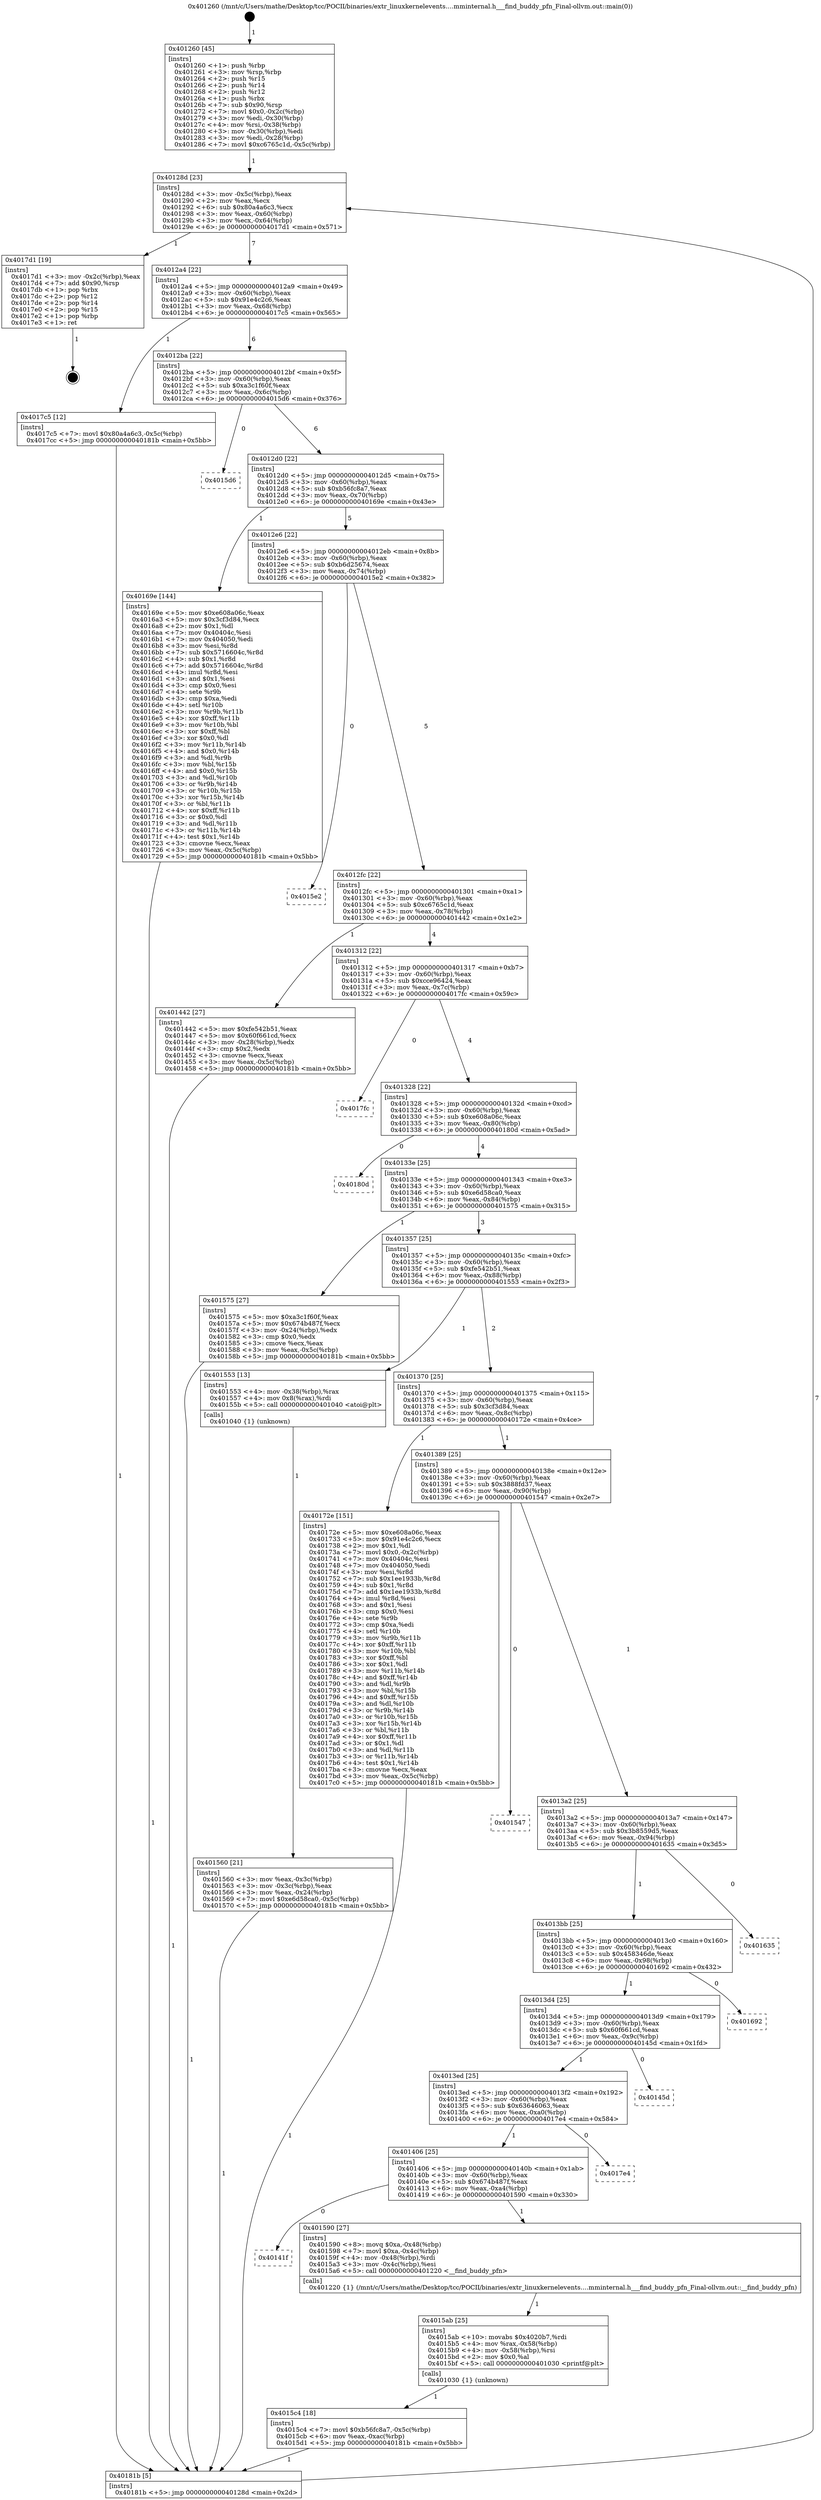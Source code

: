digraph "0x401260" {
  label = "0x401260 (/mnt/c/Users/mathe/Desktop/tcc/POCII/binaries/extr_linuxkernelevents....mminternal.h___find_buddy_pfn_Final-ollvm.out::main(0))"
  labelloc = "t"
  node[shape=record]

  Entry [label="",width=0.3,height=0.3,shape=circle,fillcolor=black,style=filled]
  "0x40128d" [label="{
     0x40128d [23]\l
     | [instrs]\l
     &nbsp;&nbsp;0x40128d \<+3\>: mov -0x5c(%rbp),%eax\l
     &nbsp;&nbsp;0x401290 \<+2\>: mov %eax,%ecx\l
     &nbsp;&nbsp;0x401292 \<+6\>: sub $0x80a4a6c3,%ecx\l
     &nbsp;&nbsp;0x401298 \<+3\>: mov %eax,-0x60(%rbp)\l
     &nbsp;&nbsp;0x40129b \<+3\>: mov %ecx,-0x64(%rbp)\l
     &nbsp;&nbsp;0x40129e \<+6\>: je 00000000004017d1 \<main+0x571\>\l
  }"]
  "0x4017d1" [label="{
     0x4017d1 [19]\l
     | [instrs]\l
     &nbsp;&nbsp;0x4017d1 \<+3\>: mov -0x2c(%rbp),%eax\l
     &nbsp;&nbsp;0x4017d4 \<+7\>: add $0x90,%rsp\l
     &nbsp;&nbsp;0x4017db \<+1\>: pop %rbx\l
     &nbsp;&nbsp;0x4017dc \<+2\>: pop %r12\l
     &nbsp;&nbsp;0x4017de \<+2\>: pop %r14\l
     &nbsp;&nbsp;0x4017e0 \<+2\>: pop %r15\l
     &nbsp;&nbsp;0x4017e2 \<+1\>: pop %rbp\l
     &nbsp;&nbsp;0x4017e3 \<+1\>: ret\l
  }"]
  "0x4012a4" [label="{
     0x4012a4 [22]\l
     | [instrs]\l
     &nbsp;&nbsp;0x4012a4 \<+5\>: jmp 00000000004012a9 \<main+0x49\>\l
     &nbsp;&nbsp;0x4012a9 \<+3\>: mov -0x60(%rbp),%eax\l
     &nbsp;&nbsp;0x4012ac \<+5\>: sub $0x91e4c2c6,%eax\l
     &nbsp;&nbsp;0x4012b1 \<+3\>: mov %eax,-0x68(%rbp)\l
     &nbsp;&nbsp;0x4012b4 \<+6\>: je 00000000004017c5 \<main+0x565\>\l
  }"]
  Exit [label="",width=0.3,height=0.3,shape=circle,fillcolor=black,style=filled,peripheries=2]
  "0x4017c5" [label="{
     0x4017c5 [12]\l
     | [instrs]\l
     &nbsp;&nbsp;0x4017c5 \<+7\>: movl $0x80a4a6c3,-0x5c(%rbp)\l
     &nbsp;&nbsp;0x4017cc \<+5\>: jmp 000000000040181b \<main+0x5bb\>\l
  }"]
  "0x4012ba" [label="{
     0x4012ba [22]\l
     | [instrs]\l
     &nbsp;&nbsp;0x4012ba \<+5\>: jmp 00000000004012bf \<main+0x5f\>\l
     &nbsp;&nbsp;0x4012bf \<+3\>: mov -0x60(%rbp),%eax\l
     &nbsp;&nbsp;0x4012c2 \<+5\>: sub $0xa3c1f60f,%eax\l
     &nbsp;&nbsp;0x4012c7 \<+3\>: mov %eax,-0x6c(%rbp)\l
     &nbsp;&nbsp;0x4012ca \<+6\>: je 00000000004015d6 \<main+0x376\>\l
  }"]
  "0x4015c4" [label="{
     0x4015c4 [18]\l
     | [instrs]\l
     &nbsp;&nbsp;0x4015c4 \<+7\>: movl $0xb56fc8a7,-0x5c(%rbp)\l
     &nbsp;&nbsp;0x4015cb \<+6\>: mov %eax,-0xac(%rbp)\l
     &nbsp;&nbsp;0x4015d1 \<+5\>: jmp 000000000040181b \<main+0x5bb\>\l
  }"]
  "0x4015d6" [label="{
     0x4015d6\l
  }", style=dashed]
  "0x4012d0" [label="{
     0x4012d0 [22]\l
     | [instrs]\l
     &nbsp;&nbsp;0x4012d0 \<+5\>: jmp 00000000004012d5 \<main+0x75\>\l
     &nbsp;&nbsp;0x4012d5 \<+3\>: mov -0x60(%rbp),%eax\l
     &nbsp;&nbsp;0x4012d8 \<+5\>: sub $0xb56fc8a7,%eax\l
     &nbsp;&nbsp;0x4012dd \<+3\>: mov %eax,-0x70(%rbp)\l
     &nbsp;&nbsp;0x4012e0 \<+6\>: je 000000000040169e \<main+0x43e\>\l
  }"]
  "0x4015ab" [label="{
     0x4015ab [25]\l
     | [instrs]\l
     &nbsp;&nbsp;0x4015ab \<+10\>: movabs $0x4020b7,%rdi\l
     &nbsp;&nbsp;0x4015b5 \<+4\>: mov %rax,-0x58(%rbp)\l
     &nbsp;&nbsp;0x4015b9 \<+4\>: mov -0x58(%rbp),%rsi\l
     &nbsp;&nbsp;0x4015bd \<+2\>: mov $0x0,%al\l
     &nbsp;&nbsp;0x4015bf \<+5\>: call 0000000000401030 \<printf@plt\>\l
     | [calls]\l
     &nbsp;&nbsp;0x401030 \{1\} (unknown)\l
  }"]
  "0x40169e" [label="{
     0x40169e [144]\l
     | [instrs]\l
     &nbsp;&nbsp;0x40169e \<+5\>: mov $0xe608a06c,%eax\l
     &nbsp;&nbsp;0x4016a3 \<+5\>: mov $0x3cf3d84,%ecx\l
     &nbsp;&nbsp;0x4016a8 \<+2\>: mov $0x1,%dl\l
     &nbsp;&nbsp;0x4016aa \<+7\>: mov 0x40404c,%esi\l
     &nbsp;&nbsp;0x4016b1 \<+7\>: mov 0x404050,%edi\l
     &nbsp;&nbsp;0x4016b8 \<+3\>: mov %esi,%r8d\l
     &nbsp;&nbsp;0x4016bb \<+7\>: sub $0x5716604c,%r8d\l
     &nbsp;&nbsp;0x4016c2 \<+4\>: sub $0x1,%r8d\l
     &nbsp;&nbsp;0x4016c6 \<+7\>: add $0x5716604c,%r8d\l
     &nbsp;&nbsp;0x4016cd \<+4\>: imul %r8d,%esi\l
     &nbsp;&nbsp;0x4016d1 \<+3\>: and $0x1,%esi\l
     &nbsp;&nbsp;0x4016d4 \<+3\>: cmp $0x0,%esi\l
     &nbsp;&nbsp;0x4016d7 \<+4\>: sete %r9b\l
     &nbsp;&nbsp;0x4016db \<+3\>: cmp $0xa,%edi\l
     &nbsp;&nbsp;0x4016de \<+4\>: setl %r10b\l
     &nbsp;&nbsp;0x4016e2 \<+3\>: mov %r9b,%r11b\l
     &nbsp;&nbsp;0x4016e5 \<+4\>: xor $0xff,%r11b\l
     &nbsp;&nbsp;0x4016e9 \<+3\>: mov %r10b,%bl\l
     &nbsp;&nbsp;0x4016ec \<+3\>: xor $0xff,%bl\l
     &nbsp;&nbsp;0x4016ef \<+3\>: xor $0x0,%dl\l
     &nbsp;&nbsp;0x4016f2 \<+3\>: mov %r11b,%r14b\l
     &nbsp;&nbsp;0x4016f5 \<+4\>: and $0x0,%r14b\l
     &nbsp;&nbsp;0x4016f9 \<+3\>: and %dl,%r9b\l
     &nbsp;&nbsp;0x4016fc \<+3\>: mov %bl,%r15b\l
     &nbsp;&nbsp;0x4016ff \<+4\>: and $0x0,%r15b\l
     &nbsp;&nbsp;0x401703 \<+3\>: and %dl,%r10b\l
     &nbsp;&nbsp;0x401706 \<+3\>: or %r9b,%r14b\l
     &nbsp;&nbsp;0x401709 \<+3\>: or %r10b,%r15b\l
     &nbsp;&nbsp;0x40170c \<+3\>: xor %r15b,%r14b\l
     &nbsp;&nbsp;0x40170f \<+3\>: or %bl,%r11b\l
     &nbsp;&nbsp;0x401712 \<+4\>: xor $0xff,%r11b\l
     &nbsp;&nbsp;0x401716 \<+3\>: or $0x0,%dl\l
     &nbsp;&nbsp;0x401719 \<+3\>: and %dl,%r11b\l
     &nbsp;&nbsp;0x40171c \<+3\>: or %r11b,%r14b\l
     &nbsp;&nbsp;0x40171f \<+4\>: test $0x1,%r14b\l
     &nbsp;&nbsp;0x401723 \<+3\>: cmovne %ecx,%eax\l
     &nbsp;&nbsp;0x401726 \<+3\>: mov %eax,-0x5c(%rbp)\l
     &nbsp;&nbsp;0x401729 \<+5\>: jmp 000000000040181b \<main+0x5bb\>\l
  }"]
  "0x4012e6" [label="{
     0x4012e6 [22]\l
     | [instrs]\l
     &nbsp;&nbsp;0x4012e6 \<+5\>: jmp 00000000004012eb \<main+0x8b\>\l
     &nbsp;&nbsp;0x4012eb \<+3\>: mov -0x60(%rbp),%eax\l
     &nbsp;&nbsp;0x4012ee \<+5\>: sub $0xb6d25674,%eax\l
     &nbsp;&nbsp;0x4012f3 \<+3\>: mov %eax,-0x74(%rbp)\l
     &nbsp;&nbsp;0x4012f6 \<+6\>: je 00000000004015e2 \<main+0x382\>\l
  }"]
  "0x40141f" [label="{
     0x40141f\l
  }", style=dashed]
  "0x4015e2" [label="{
     0x4015e2\l
  }", style=dashed]
  "0x4012fc" [label="{
     0x4012fc [22]\l
     | [instrs]\l
     &nbsp;&nbsp;0x4012fc \<+5\>: jmp 0000000000401301 \<main+0xa1\>\l
     &nbsp;&nbsp;0x401301 \<+3\>: mov -0x60(%rbp),%eax\l
     &nbsp;&nbsp;0x401304 \<+5\>: sub $0xc6765c1d,%eax\l
     &nbsp;&nbsp;0x401309 \<+3\>: mov %eax,-0x78(%rbp)\l
     &nbsp;&nbsp;0x40130c \<+6\>: je 0000000000401442 \<main+0x1e2\>\l
  }"]
  "0x401590" [label="{
     0x401590 [27]\l
     | [instrs]\l
     &nbsp;&nbsp;0x401590 \<+8\>: movq $0xa,-0x48(%rbp)\l
     &nbsp;&nbsp;0x401598 \<+7\>: movl $0xa,-0x4c(%rbp)\l
     &nbsp;&nbsp;0x40159f \<+4\>: mov -0x48(%rbp),%rdi\l
     &nbsp;&nbsp;0x4015a3 \<+3\>: mov -0x4c(%rbp),%esi\l
     &nbsp;&nbsp;0x4015a6 \<+5\>: call 0000000000401220 \<__find_buddy_pfn\>\l
     | [calls]\l
     &nbsp;&nbsp;0x401220 \{1\} (/mnt/c/Users/mathe/Desktop/tcc/POCII/binaries/extr_linuxkernelevents....mminternal.h___find_buddy_pfn_Final-ollvm.out::__find_buddy_pfn)\l
  }"]
  "0x401442" [label="{
     0x401442 [27]\l
     | [instrs]\l
     &nbsp;&nbsp;0x401442 \<+5\>: mov $0xfe542b51,%eax\l
     &nbsp;&nbsp;0x401447 \<+5\>: mov $0x60f661cd,%ecx\l
     &nbsp;&nbsp;0x40144c \<+3\>: mov -0x28(%rbp),%edx\l
     &nbsp;&nbsp;0x40144f \<+3\>: cmp $0x2,%edx\l
     &nbsp;&nbsp;0x401452 \<+3\>: cmovne %ecx,%eax\l
     &nbsp;&nbsp;0x401455 \<+3\>: mov %eax,-0x5c(%rbp)\l
     &nbsp;&nbsp;0x401458 \<+5\>: jmp 000000000040181b \<main+0x5bb\>\l
  }"]
  "0x401312" [label="{
     0x401312 [22]\l
     | [instrs]\l
     &nbsp;&nbsp;0x401312 \<+5\>: jmp 0000000000401317 \<main+0xb7\>\l
     &nbsp;&nbsp;0x401317 \<+3\>: mov -0x60(%rbp),%eax\l
     &nbsp;&nbsp;0x40131a \<+5\>: sub $0xcce96424,%eax\l
     &nbsp;&nbsp;0x40131f \<+3\>: mov %eax,-0x7c(%rbp)\l
     &nbsp;&nbsp;0x401322 \<+6\>: je 00000000004017fc \<main+0x59c\>\l
  }"]
  "0x40181b" [label="{
     0x40181b [5]\l
     | [instrs]\l
     &nbsp;&nbsp;0x40181b \<+5\>: jmp 000000000040128d \<main+0x2d\>\l
  }"]
  "0x401260" [label="{
     0x401260 [45]\l
     | [instrs]\l
     &nbsp;&nbsp;0x401260 \<+1\>: push %rbp\l
     &nbsp;&nbsp;0x401261 \<+3\>: mov %rsp,%rbp\l
     &nbsp;&nbsp;0x401264 \<+2\>: push %r15\l
     &nbsp;&nbsp;0x401266 \<+2\>: push %r14\l
     &nbsp;&nbsp;0x401268 \<+2\>: push %r12\l
     &nbsp;&nbsp;0x40126a \<+1\>: push %rbx\l
     &nbsp;&nbsp;0x40126b \<+7\>: sub $0x90,%rsp\l
     &nbsp;&nbsp;0x401272 \<+7\>: movl $0x0,-0x2c(%rbp)\l
     &nbsp;&nbsp;0x401279 \<+3\>: mov %edi,-0x30(%rbp)\l
     &nbsp;&nbsp;0x40127c \<+4\>: mov %rsi,-0x38(%rbp)\l
     &nbsp;&nbsp;0x401280 \<+3\>: mov -0x30(%rbp),%edi\l
     &nbsp;&nbsp;0x401283 \<+3\>: mov %edi,-0x28(%rbp)\l
     &nbsp;&nbsp;0x401286 \<+7\>: movl $0xc6765c1d,-0x5c(%rbp)\l
  }"]
  "0x401406" [label="{
     0x401406 [25]\l
     | [instrs]\l
     &nbsp;&nbsp;0x401406 \<+5\>: jmp 000000000040140b \<main+0x1ab\>\l
     &nbsp;&nbsp;0x40140b \<+3\>: mov -0x60(%rbp),%eax\l
     &nbsp;&nbsp;0x40140e \<+5\>: sub $0x674b487f,%eax\l
     &nbsp;&nbsp;0x401413 \<+6\>: mov %eax,-0xa4(%rbp)\l
     &nbsp;&nbsp;0x401419 \<+6\>: je 0000000000401590 \<main+0x330\>\l
  }"]
  "0x4017fc" [label="{
     0x4017fc\l
  }", style=dashed]
  "0x401328" [label="{
     0x401328 [22]\l
     | [instrs]\l
     &nbsp;&nbsp;0x401328 \<+5\>: jmp 000000000040132d \<main+0xcd\>\l
     &nbsp;&nbsp;0x40132d \<+3\>: mov -0x60(%rbp),%eax\l
     &nbsp;&nbsp;0x401330 \<+5\>: sub $0xe608a06c,%eax\l
     &nbsp;&nbsp;0x401335 \<+3\>: mov %eax,-0x80(%rbp)\l
     &nbsp;&nbsp;0x401338 \<+6\>: je 000000000040180d \<main+0x5ad\>\l
  }"]
  "0x4017e4" [label="{
     0x4017e4\l
  }", style=dashed]
  "0x40180d" [label="{
     0x40180d\l
  }", style=dashed]
  "0x40133e" [label="{
     0x40133e [25]\l
     | [instrs]\l
     &nbsp;&nbsp;0x40133e \<+5\>: jmp 0000000000401343 \<main+0xe3\>\l
     &nbsp;&nbsp;0x401343 \<+3\>: mov -0x60(%rbp),%eax\l
     &nbsp;&nbsp;0x401346 \<+5\>: sub $0xe6d58ca0,%eax\l
     &nbsp;&nbsp;0x40134b \<+6\>: mov %eax,-0x84(%rbp)\l
     &nbsp;&nbsp;0x401351 \<+6\>: je 0000000000401575 \<main+0x315\>\l
  }"]
  "0x4013ed" [label="{
     0x4013ed [25]\l
     | [instrs]\l
     &nbsp;&nbsp;0x4013ed \<+5\>: jmp 00000000004013f2 \<main+0x192\>\l
     &nbsp;&nbsp;0x4013f2 \<+3\>: mov -0x60(%rbp),%eax\l
     &nbsp;&nbsp;0x4013f5 \<+5\>: sub $0x63646063,%eax\l
     &nbsp;&nbsp;0x4013fa \<+6\>: mov %eax,-0xa0(%rbp)\l
     &nbsp;&nbsp;0x401400 \<+6\>: je 00000000004017e4 \<main+0x584\>\l
  }"]
  "0x401575" [label="{
     0x401575 [27]\l
     | [instrs]\l
     &nbsp;&nbsp;0x401575 \<+5\>: mov $0xa3c1f60f,%eax\l
     &nbsp;&nbsp;0x40157a \<+5\>: mov $0x674b487f,%ecx\l
     &nbsp;&nbsp;0x40157f \<+3\>: mov -0x24(%rbp),%edx\l
     &nbsp;&nbsp;0x401582 \<+3\>: cmp $0x0,%edx\l
     &nbsp;&nbsp;0x401585 \<+3\>: cmove %ecx,%eax\l
     &nbsp;&nbsp;0x401588 \<+3\>: mov %eax,-0x5c(%rbp)\l
     &nbsp;&nbsp;0x40158b \<+5\>: jmp 000000000040181b \<main+0x5bb\>\l
  }"]
  "0x401357" [label="{
     0x401357 [25]\l
     | [instrs]\l
     &nbsp;&nbsp;0x401357 \<+5\>: jmp 000000000040135c \<main+0xfc\>\l
     &nbsp;&nbsp;0x40135c \<+3\>: mov -0x60(%rbp),%eax\l
     &nbsp;&nbsp;0x40135f \<+5\>: sub $0xfe542b51,%eax\l
     &nbsp;&nbsp;0x401364 \<+6\>: mov %eax,-0x88(%rbp)\l
     &nbsp;&nbsp;0x40136a \<+6\>: je 0000000000401553 \<main+0x2f3\>\l
  }"]
  "0x40145d" [label="{
     0x40145d\l
  }", style=dashed]
  "0x401553" [label="{
     0x401553 [13]\l
     | [instrs]\l
     &nbsp;&nbsp;0x401553 \<+4\>: mov -0x38(%rbp),%rax\l
     &nbsp;&nbsp;0x401557 \<+4\>: mov 0x8(%rax),%rdi\l
     &nbsp;&nbsp;0x40155b \<+5\>: call 0000000000401040 \<atoi@plt\>\l
     | [calls]\l
     &nbsp;&nbsp;0x401040 \{1\} (unknown)\l
  }"]
  "0x401370" [label="{
     0x401370 [25]\l
     | [instrs]\l
     &nbsp;&nbsp;0x401370 \<+5\>: jmp 0000000000401375 \<main+0x115\>\l
     &nbsp;&nbsp;0x401375 \<+3\>: mov -0x60(%rbp),%eax\l
     &nbsp;&nbsp;0x401378 \<+5\>: sub $0x3cf3d84,%eax\l
     &nbsp;&nbsp;0x40137d \<+6\>: mov %eax,-0x8c(%rbp)\l
     &nbsp;&nbsp;0x401383 \<+6\>: je 000000000040172e \<main+0x4ce\>\l
  }"]
  "0x401560" [label="{
     0x401560 [21]\l
     | [instrs]\l
     &nbsp;&nbsp;0x401560 \<+3\>: mov %eax,-0x3c(%rbp)\l
     &nbsp;&nbsp;0x401563 \<+3\>: mov -0x3c(%rbp),%eax\l
     &nbsp;&nbsp;0x401566 \<+3\>: mov %eax,-0x24(%rbp)\l
     &nbsp;&nbsp;0x401569 \<+7\>: movl $0xe6d58ca0,-0x5c(%rbp)\l
     &nbsp;&nbsp;0x401570 \<+5\>: jmp 000000000040181b \<main+0x5bb\>\l
  }"]
  "0x4013d4" [label="{
     0x4013d4 [25]\l
     | [instrs]\l
     &nbsp;&nbsp;0x4013d4 \<+5\>: jmp 00000000004013d9 \<main+0x179\>\l
     &nbsp;&nbsp;0x4013d9 \<+3\>: mov -0x60(%rbp),%eax\l
     &nbsp;&nbsp;0x4013dc \<+5\>: sub $0x60f661cd,%eax\l
     &nbsp;&nbsp;0x4013e1 \<+6\>: mov %eax,-0x9c(%rbp)\l
     &nbsp;&nbsp;0x4013e7 \<+6\>: je 000000000040145d \<main+0x1fd\>\l
  }"]
  "0x40172e" [label="{
     0x40172e [151]\l
     | [instrs]\l
     &nbsp;&nbsp;0x40172e \<+5\>: mov $0xe608a06c,%eax\l
     &nbsp;&nbsp;0x401733 \<+5\>: mov $0x91e4c2c6,%ecx\l
     &nbsp;&nbsp;0x401738 \<+2\>: mov $0x1,%dl\l
     &nbsp;&nbsp;0x40173a \<+7\>: movl $0x0,-0x2c(%rbp)\l
     &nbsp;&nbsp;0x401741 \<+7\>: mov 0x40404c,%esi\l
     &nbsp;&nbsp;0x401748 \<+7\>: mov 0x404050,%edi\l
     &nbsp;&nbsp;0x40174f \<+3\>: mov %esi,%r8d\l
     &nbsp;&nbsp;0x401752 \<+7\>: sub $0x1ee1933b,%r8d\l
     &nbsp;&nbsp;0x401759 \<+4\>: sub $0x1,%r8d\l
     &nbsp;&nbsp;0x40175d \<+7\>: add $0x1ee1933b,%r8d\l
     &nbsp;&nbsp;0x401764 \<+4\>: imul %r8d,%esi\l
     &nbsp;&nbsp;0x401768 \<+3\>: and $0x1,%esi\l
     &nbsp;&nbsp;0x40176b \<+3\>: cmp $0x0,%esi\l
     &nbsp;&nbsp;0x40176e \<+4\>: sete %r9b\l
     &nbsp;&nbsp;0x401772 \<+3\>: cmp $0xa,%edi\l
     &nbsp;&nbsp;0x401775 \<+4\>: setl %r10b\l
     &nbsp;&nbsp;0x401779 \<+3\>: mov %r9b,%r11b\l
     &nbsp;&nbsp;0x40177c \<+4\>: xor $0xff,%r11b\l
     &nbsp;&nbsp;0x401780 \<+3\>: mov %r10b,%bl\l
     &nbsp;&nbsp;0x401783 \<+3\>: xor $0xff,%bl\l
     &nbsp;&nbsp;0x401786 \<+3\>: xor $0x1,%dl\l
     &nbsp;&nbsp;0x401789 \<+3\>: mov %r11b,%r14b\l
     &nbsp;&nbsp;0x40178c \<+4\>: and $0xff,%r14b\l
     &nbsp;&nbsp;0x401790 \<+3\>: and %dl,%r9b\l
     &nbsp;&nbsp;0x401793 \<+3\>: mov %bl,%r15b\l
     &nbsp;&nbsp;0x401796 \<+4\>: and $0xff,%r15b\l
     &nbsp;&nbsp;0x40179a \<+3\>: and %dl,%r10b\l
     &nbsp;&nbsp;0x40179d \<+3\>: or %r9b,%r14b\l
     &nbsp;&nbsp;0x4017a0 \<+3\>: or %r10b,%r15b\l
     &nbsp;&nbsp;0x4017a3 \<+3\>: xor %r15b,%r14b\l
     &nbsp;&nbsp;0x4017a6 \<+3\>: or %bl,%r11b\l
     &nbsp;&nbsp;0x4017a9 \<+4\>: xor $0xff,%r11b\l
     &nbsp;&nbsp;0x4017ad \<+3\>: or $0x1,%dl\l
     &nbsp;&nbsp;0x4017b0 \<+3\>: and %dl,%r11b\l
     &nbsp;&nbsp;0x4017b3 \<+3\>: or %r11b,%r14b\l
     &nbsp;&nbsp;0x4017b6 \<+4\>: test $0x1,%r14b\l
     &nbsp;&nbsp;0x4017ba \<+3\>: cmovne %ecx,%eax\l
     &nbsp;&nbsp;0x4017bd \<+3\>: mov %eax,-0x5c(%rbp)\l
     &nbsp;&nbsp;0x4017c0 \<+5\>: jmp 000000000040181b \<main+0x5bb\>\l
  }"]
  "0x401389" [label="{
     0x401389 [25]\l
     | [instrs]\l
     &nbsp;&nbsp;0x401389 \<+5\>: jmp 000000000040138e \<main+0x12e\>\l
     &nbsp;&nbsp;0x40138e \<+3\>: mov -0x60(%rbp),%eax\l
     &nbsp;&nbsp;0x401391 \<+5\>: sub $0x3888fd37,%eax\l
     &nbsp;&nbsp;0x401396 \<+6\>: mov %eax,-0x90(%rbp)\l
     &nbsp;&nbsp;0x40139c \<+6\>: je 0000000000401547 \<main+0x2e7\>\l
  }"]
  "0x401692" [label="{
     0x401692\l
  }", style=dashed]
  "0x401547" [label="{
     0x401547\l
  }", style=dashed]
  "0x4013a2" [label="{
     0x4013a2 [25]\l
     | [instrs]\l
     &nbsp;&nbsp;0x4013a2 \<+5\>: jmp 00000000004013a7 \<main+0x147\>\l
     &nbsp;&nbsp;0x4013a7 \<+3\>: mov -0x60(%rbp),%eax\l
     &nbsp;&nbsp;0x4013aa \<+5\>: sub $0x3b8559d5,%eax\l
     &nbsp;&nbsp;0x4013af \<+6\>: mov %eax,-0x94(%rbp)\l
     &nbsp;&nbsp;0x4013b5 \<+6\>: je 0000000000401635 \<main+0x3d5\>\l
  }"]
  "0x4013bb" [label="{
     0x4013bb [25]\l
     | [instrs]\l
     &nbsp;&nbsp;0x4013bb \<+5\>: jmp 00000000004013c0 \<main+0x160\>\l
     &nbsp;&nbsp;0x4013c0 \<+3\>: mov -0x60(%rbp),%eax\l
     &nbsp;&nbsp;0x4013c3 \<+5\>: sub $0x458346de,%eax\l
     &nbsp;&nbsp;0x4013c8 \<+6\>: mov %eax,-0x98(%rbp)\l
     &nbsp;&nbsp;0x4013ce \<+6\>: je 0000000000401692 \<main+0x432\>\l
  }"]
  "0x401635" [label="{
     0x401635\l
  }", style=dashed]
  Entry -> "0x401260" [label=" 1"]
  "0x40128d" -> "0x4017d1" [label=" 1"]
  "0x40128d" -> "0x4012a4" [label=" 7"]
  "0x4017d1" -> Exit [label=" 1"]
  "0x4012a4" -> "0x4017c5" [label=" 1"]
  "0x4012a4" -> "0x4012ba" [label=" 6"]
  "0x4017c5" -> "0x40181b" [label=" 1"]
  "0x4012ba" -> "0x4015d6" [label=" 0"]
  "0x4012ba" -> "0x4012d0" [label=" 6"]
  "0x40172e" -> "0x40181b" [label=" 1"]
  "0x4012d0" -> "0x40169e" [label=" 1"]
  "0x4012d0" -> "0x4012e6" [label=" 5"]
  "0x40169e" -> "0x40181b" [label=" 1"]
  "0x4012e6" -> "0x4015e2" [label=" 0"]
  "0x4012e6" -> "0x4012fc" [label=" 5"]
  "0x4015c4" -> "0x40181b" [label=" 1"]
  "0x4012fc" -> "0x401442" [label=" 1"]
  "0x4012fc" -> "0x401312" [label=" 4"]
  "0x401442" -> "0x40181b" [label=" 1"]
  "0x401260" -> "0x40128d" [label=" 1"]
  "0x40181b" -> "0x40128d" [label=" 7"]
  "0x4015ab" -> "0x4015c4" [label=" 1"]
  "0x401312" -> "0x4017fc" [label=" 0"]
  "0x401312" -> "0x401328" [label=" 4"]
  "0x401406" -> "0x40141f" [label=" 0"]
  "0x401328" -> "0x40180d" [label=" 0"]
  "0x401328" -> "0x40133e" [label=" 4"]
  "0x401406" -> "0x401590" [label=" 1"]
  "0x40133e" -> "0x401575" [label=" 1"]
  "0x40133e" -> "0x401357" [label=" 3"]
  "0x4013ed" -> "0x401406" [label=" 1"]
  "0x401357" -> "0x401553" [label=" 1"]
  "0x401357" -> "0x401370" [label=" 2"]
  "0x401553" -> "0x401560" [label=" 1"]
  "0x401560" -> "0x40181b" [label=" 1"]
  "0x401575" -> "0x40181b" [label=" 1"]
  "0x4013ed" -> "0x4017e4" [label=" 0"]
  "0x401370" -> "0x40172e" [label=" 1"]
  "0x401370" -> "0x401389" [label=" 1"]
  "0x4013d4" -> "0x4013ed" [label=" 1"]
  "0x401389" -> "0x401547" [label=" 0"]
  "0x401389" -> "0x4013a2" [label=" 1"]
  "0x4013d4" -> "0x40145d" [label=" 0"]
  "0x4013a2" -> "0x401635" [label=" 0"]
  "0x4013a2" -> "0x4013bb" [label=" 1"]
  "0x401590" -> "0x4015ab" [label=" 1"]
  "0x4013bb" -> "0x401692" [label=" 0"]
  "0x4013bb" -> "0x4013d4" [label=" 1"]
}
